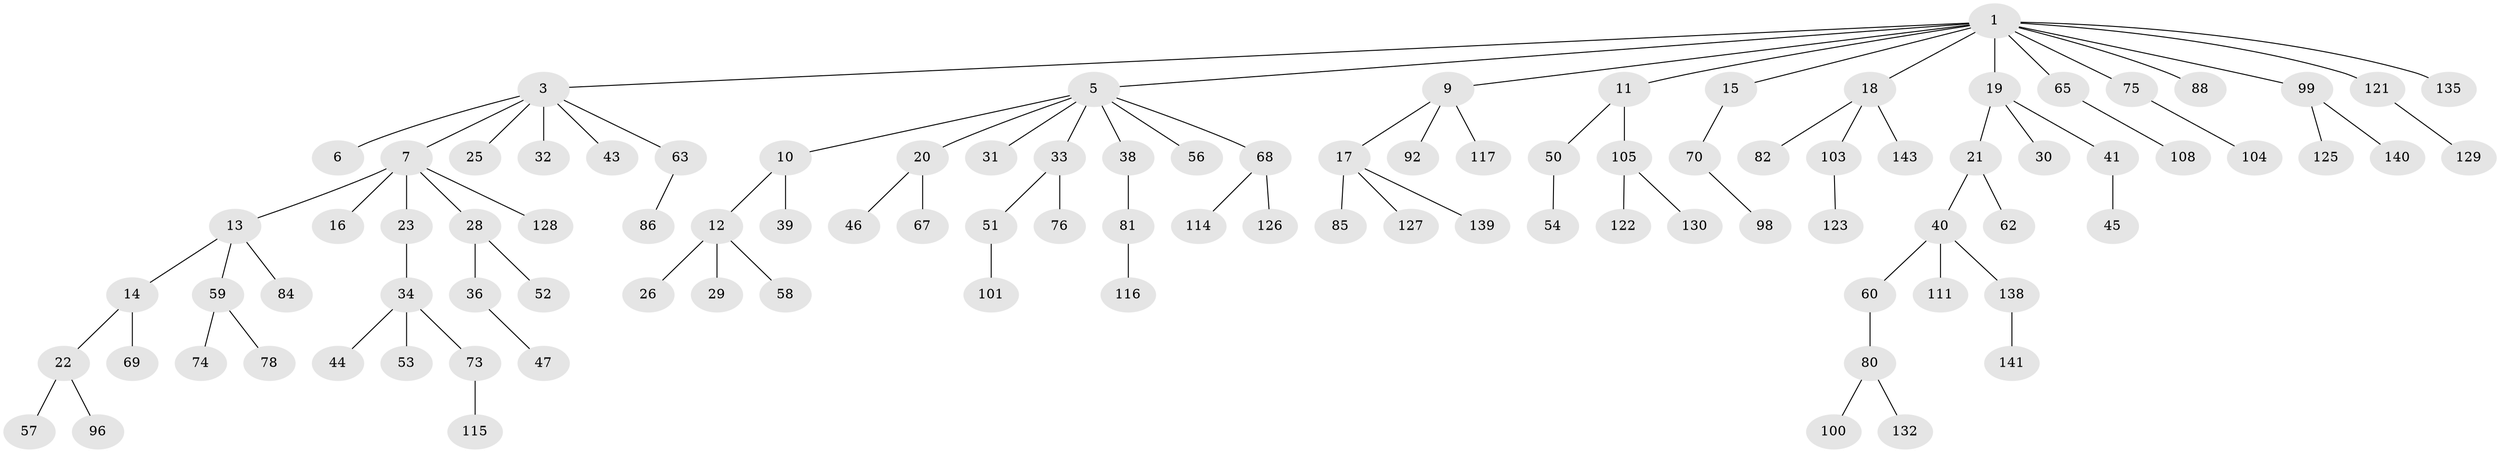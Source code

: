 // original degree distribution, {6: 0.006993006993006993, 9: 0.006993006993006993, 5: 0.06293706293706294, 4: 0.06293706293706294, 2: 0.23076923076923078, 3: 0.11188811188811189, 1: 0.5174825174825175}
// Generated by graph-tools (version 1.1) at 2025/42/03/06/25 10:42:03]
// undirected, 99 vertices, 98 edges
graph export_dot {
graph [start="1"]
  node [color=gray90,style=filled];
  1 [super="+2"];
  3 [super="+4"];
  5 [super="+24"];
  6 [super="+27"];
  7 [super="+8"];
  9 [super="+87"];
  10 [super="+95"];
  11;
  12 [super="+55"];
  13 [super="+106"];
  14 [super="+83"];
  15 [super="+94"];
  16;
  17 [super="+71"];
  18 [super="+37"];
  19 [super="+113"];
  20 [super="+131"];
  21 [super="+35"];
  22 [super="+64"];
  23;
  25 [super="+61"];
  26 [super="+93"];
  28;
  29;
  30;
  31;
  32;
  33 [super="+49"];
  34 [super="+77"];
  36 [super="+89"];
  38;
  39;
  40 [super="+42"];
  41;
  43 [super="+102"];
  44 [super="+48"];
  45 [super="+72"];
  46 [super="+91"];
  47;
  50 [super="+118"];
  51;
  52;
  53;
  54;
  56;
  57;
  58 [super="+137"];
  59 [super="+142"];
  60 [super="+79"];
  62 [super="+66"];
  63;
  65;
  67;
  68 [super="+120"];
  69;
  70;
  73;
  74;
  75;
  76;
  78;
  80 [super="+90"];
  81 [super="+107"];
  82 [super="+97"];
  84;
  85;
  86;
  88 [super="+112"];
  92;
  96 [super="+119"];
  98;
  99 [super="+124"];
  100 [super="+110"];
  101;
  103;
  104;
  105 [super="+109"];
  108 [super="+133"];
  111;
  114;
  115;
  116;
  117 [super="+136"];
  121;
  122;
  123;
  125;
  126;
  127;
  128 [super="+134"];
  129;
  130;
  132;
  135;
  138;
  139;
  140;
  141;
  143;
  1 -- 3;
  1 -- 11;
  1 -- 18;
  1 -- 19;
  1 -- 75;
  1 -- 65;
  1 -- 99;
  1 -- 5;
  1 -- 135;
  1 -- 9;
  1 -- 15;
  1 -- 88;
  1 -- 121;
  3 -- 6;
  3 -- 7;
  3 -- 43;
  3 -- 32;
  3 -- 25;
  3 -- 63;
  5 -- 10;
  5 -- 20;
  5 -- 38;
  5 -- 33;
  5 -- 68;
  5 -- 56;
  5 -- 31;
  7 -- 13;
  7 -- 16;
  7 -- 28;
  7 -- 128;
  7 -- 23;
  9 -- 17;
  9 -- 92;
  9 -- 117;
  10 -- 12;
  10 -- 39;
  11 -- 50;
  11 -- 105;
  12 -- 26;
  12 -- 29;
  12 -- 58;
  13 -- 14;
  13 -- 59;
  13 -- 84;
  14 -- 22;
  14 -- 69;
  15 -- 70;
  17 -- 139;
  17 -- 85;
  17 -- 127;
  18 -- 103;
  18 -- 82;
  18 -- 143;
  19 -- 21;
  19 -- 30;
  19 -- 41;
  20 -- 46;
  20 -- 67;
  21 -- 40;
  21 -- 62;
  22 -- 57;
  22 -- 96;
  23 -- 34;
  28 -- 36;
  28 -- 52;
  33 -- 76;
  33 -- 51;
  34 -- 44;
  34 -- 53;
  34 -- 73;
  36 -- 47;
  38 -- 81;
  40 -- 60;
  40 -- 111;
  40 -- 138;
  41 -- 45;
  50 -- 54;
  51 -- 101;
  59 -- 74;
  59 -- 78;
  60 -- 80;
  63 -- 86;
  65 -- 108;
  68 -- 114;
  68 -- 126;
  70 -- 98;
  73 -- 115;
  75 -- 104;
  80 -- 100;
  80 -- 132;
  81 -- 116;
  99 -- 140;
  99 -- 125;
  103 -- 123;
  105 -- 122;
  105 -- 130;
  121 -- 129;
  138 -- 141;
}
